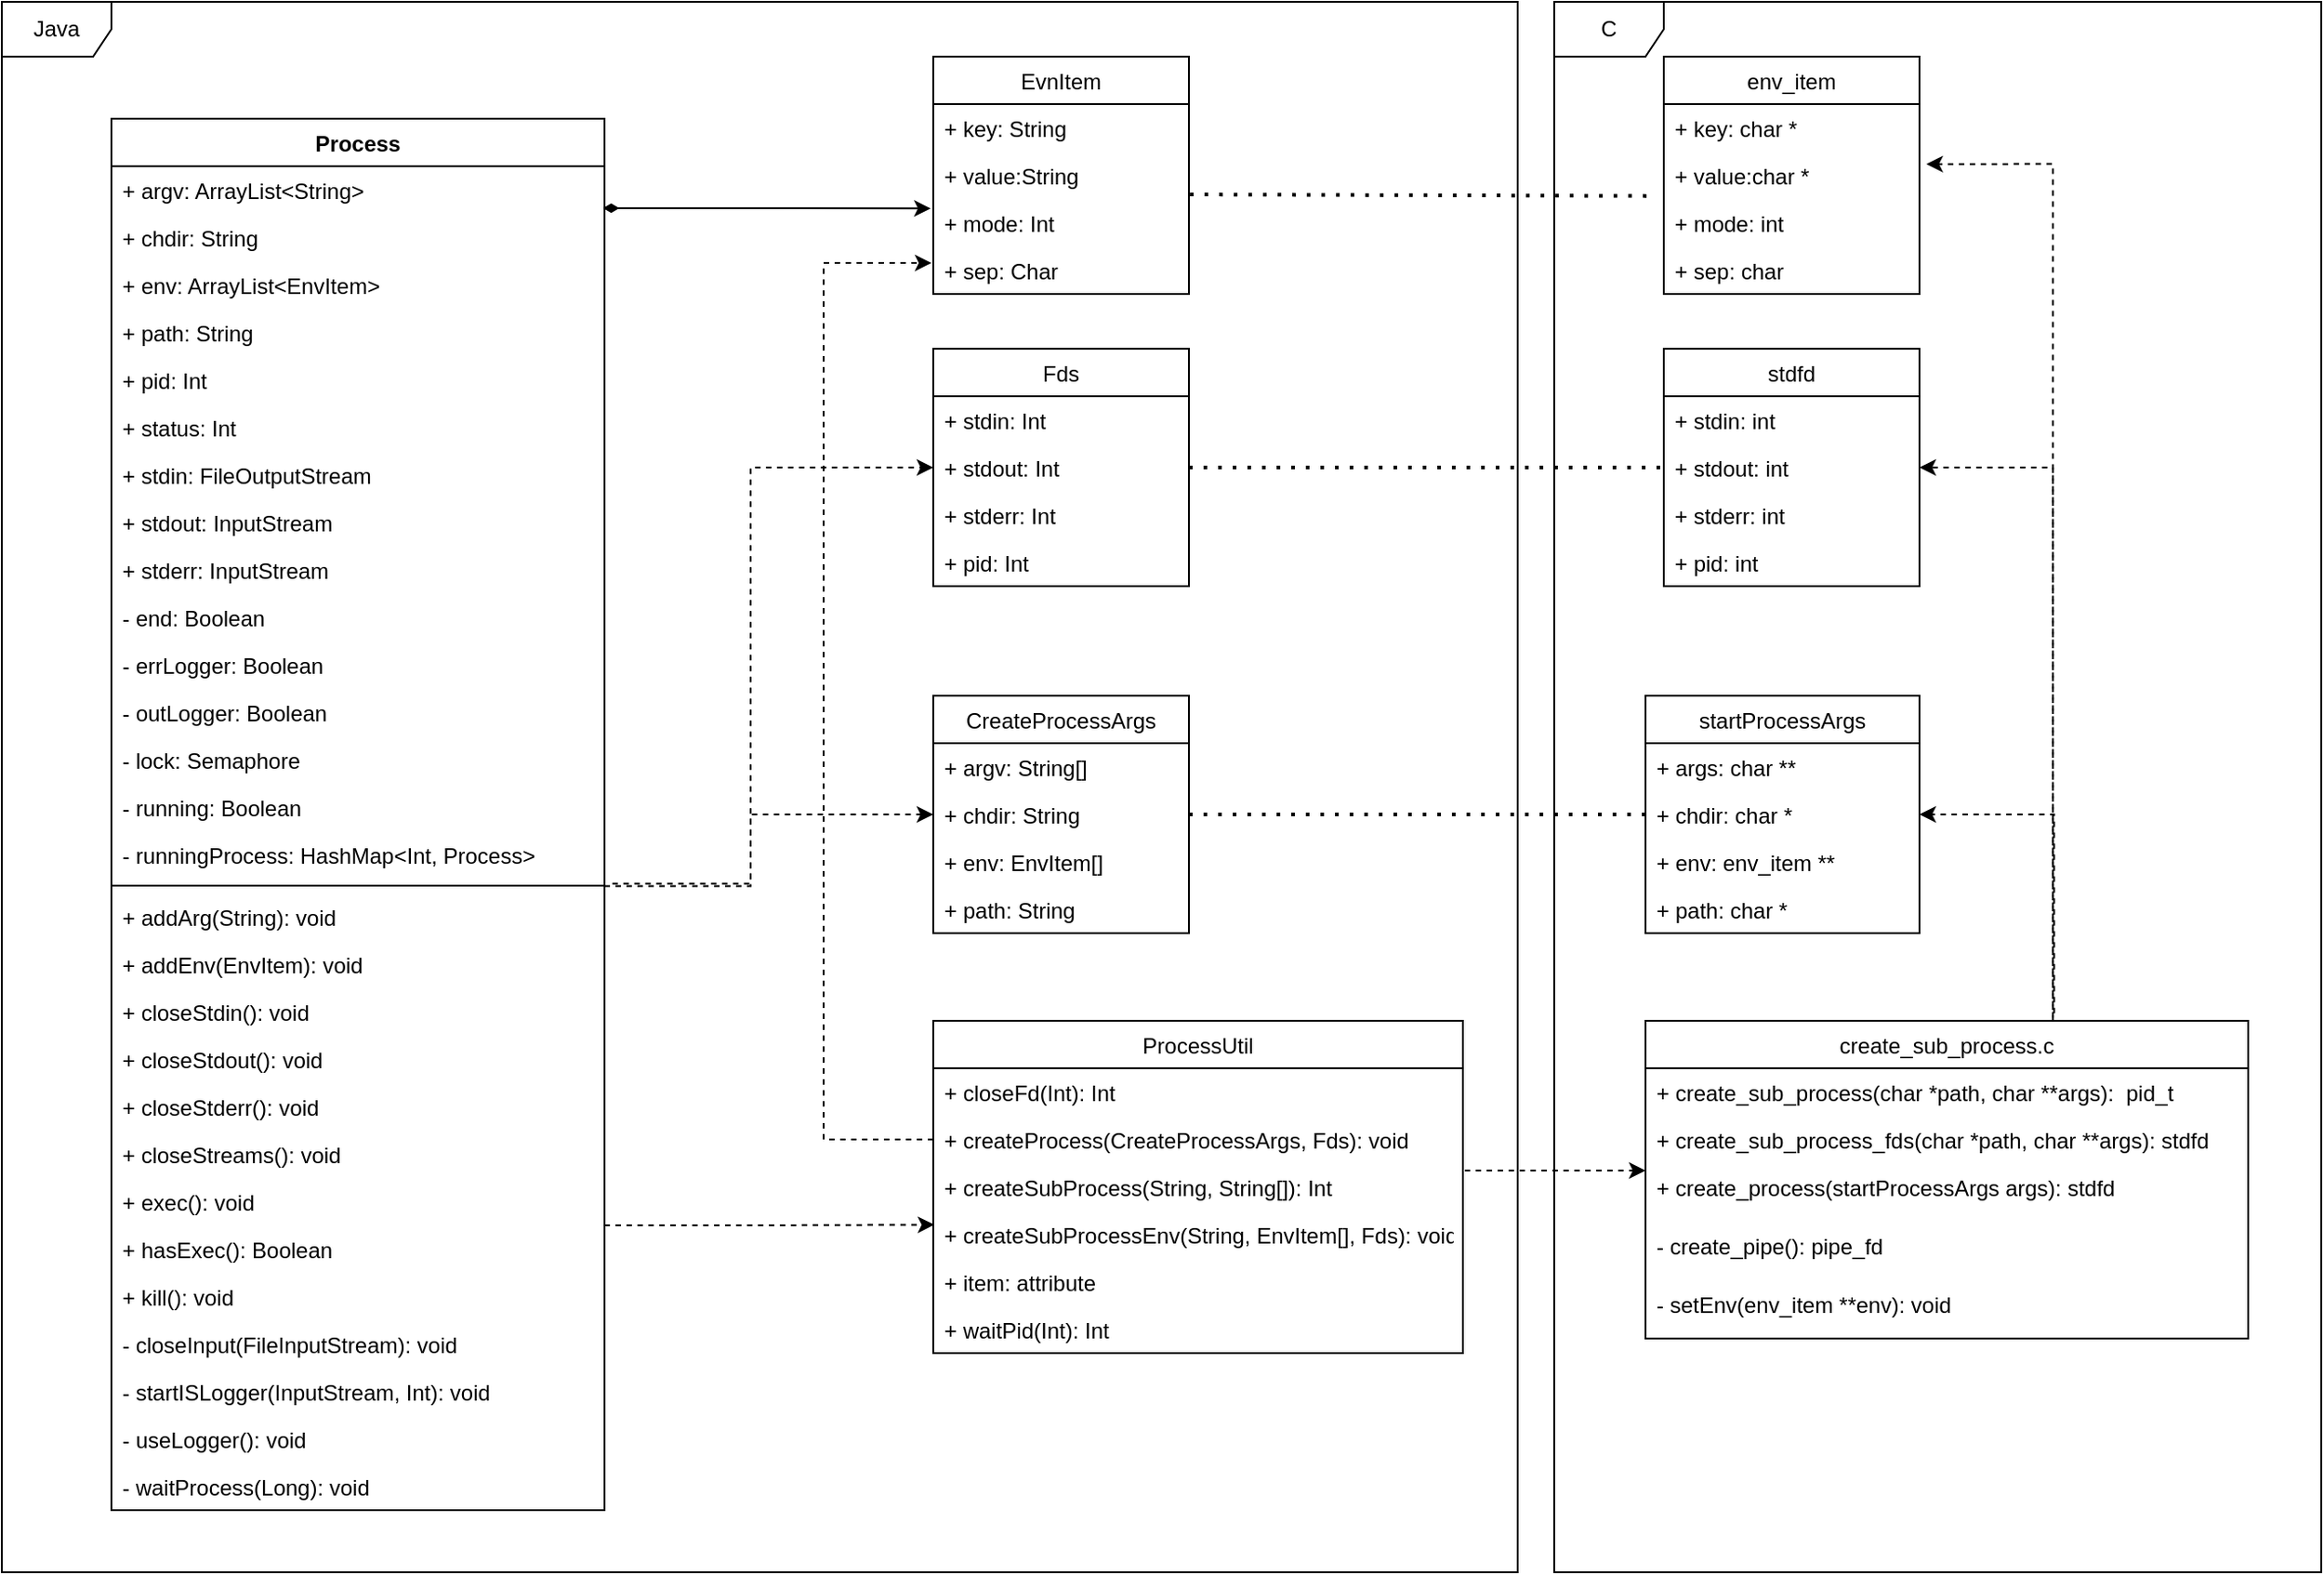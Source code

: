 <mxfile version="14.5.1" type="device"><diagram id="yMSHqFoEEhmh8SU-n6PS" name="第 1 页"><mxGraphModel dx="1843" dy="1323" grid="1" gridSize="10" guides="1" tooltips="1" connect="1" arrows="1" fold="1" page="1" pageScale="1" pageWidth="2336" pageHeight="1654" math="0" shadow="0"><root><mxCell id="0"/><mxCell id="1" parent="0"/><mxCell id="1XdBW2cK6Xfci8KrT_GD-104" value="C" style="shape=umlFrame;whiteSpace=wrap;html=1;" vertex="1" parent="1"><mxGeometry x="1140" y="160" width="420" height="860" as="geometry"/></mxCell><mxCell id="1XdBW2cK6Xfci8KrT_GD-103" value="Java" style="shape=umlFrame;whiteSpace=wrap;html=1;" vertex="1" parent="1"><mxGeometry x="290" y="160" width="830" height="860" as="geometry"/></mxCell><mxCell id="1XdBW2cK6Xfci8KrT_GD-2" value="EvnItem" style="swimlane;fontStyle=0;childLayout=stackLayout;horizontal=1;startSize=26;fillColor=none;horizontalStack=0;resizeParent=1;resizeParentMax=0;resizeLast=0;collapsible=1;marginBottom=0;" vertex="1" parent="1"><mxGeometry x="800" y="190" width="140" height="130" as="geometry"><mxRectangle x="360" y="190" width="80" height="26" as="alternateBounds"/></mxGeometry></mxCell><mxCell id="1XdBW2cK6Xfci8KrT_GD-3" value="+ key: String" style="text;strokeColor=none;fillColor=none;align=left;verticalAlign=top;spacingLeft=4;spacingRight=4;overflow=hidden;rotatable=0;points=[[0,0.5],[1,0.5]];portConstraint=eastwest;" vertex="1" parent="1XdBW2cK6Xfci8KrT_GD-2"><mxGeometry y="26" width="140" height="26" as="geometry"/></mxCell><mxCell id="1XdBW2cK6Xfci8KrT_GD-8" value="+ value:String" style="text;strokeColor=none;fillColor=none;align=left;verticalAlign=top;spacingLeft=4;spacingRight=4;overflow=hidden;rotatable=0;points=[[0,0.5],[1,0.5]];portConstraint=eastwest;" vertex="1" parent="1XdBW2cK6Xfci8KrT_GD-2"><mxGeometry y="52" width="140" height="26" as="geometry"/></mxCell><mxCell id="1XdBW2cK6Xfci8KrT_GD-4" value="+ mode: Int" style="text;strokeColor=none;fillColor=none;align=left;verticalAlign=top;spacingLeft=4;spacingRight=4;overflow=hidden;rotatable=0;points=[[0,0.5],[1,0.5]];portConstraint=eastwest;" vertex="1" parent="1XdBW2cK6Xfci8KrT_GD-2"><mxGeometry y="78" width="140" height="26" as="geometry"/></mxCell><mxCell id="1XdBW2cK6Xfci8KrT_GD-5" value="+ sep: Char" style="text;strokeColor=none;fillColor=none;align=left;verticalAlign=top;spacingLeft=4;spacingRight=4;overflow=hidden;rotatable=0;points=[[0,0.5],[1,0.5]];portConstraint=eastwest;" vertex="1" parent="1XdBW2cK6Xfci8KrT_GD-2"><mxGeometry y="104" width="140" height="26" as="geometry"/></mxCell><mxCell id="1XdBW2cK6Xfci8KrT_GD-9" value="Fds" style="swimlane;fontStyle=0;childLayout=stackLayout;horizontal=1;startSize=26;fillColor=none;horizontalStack=0;resizeParent=1;resizeParentMax=0;resizeLast=0;collapsible=1;marginBottom=0;" vertex="1" parent="1"><mxGeometry x="800" y="350" width="140" height="130" as="geometry"><mxRectangle x="360" y="190" width="80" height="26" as="alternateBounds"/></mxGeometry></mxCell><mxCell id="1XdBW2cK6Xfci8KrT_GD-10" value="+ stdin: Int" style="text;strokeColor=none;fillColor=none;align=left;verticalAlign=top;spacingLeft=4;spacingRight=4;overflow=hidden;rotatable=0;points=[[0,0.5],[1,0.5]];portConstraint=eastwest;" vertex="1" parent="1XdBW2cK6Xfci8KrT_GD-9"><mxGeometry y="26" width="140" height="26" as="geometry"/></mxCell><mxCell id="1XdBW2cK6Xfci8KrT_GD-11" value="+ stdout: Int" style="text;strokeColor=none;fillColor=none;align=left;verticalAlign=top;spacingLeft=4;spacingRight=4;overflow=hidden;rotatable=0;points=[[0,0.5],[1,0.5]];portConstraint=eastwest;" vertex="1" parent="1XdBW2cK6Xfci8KrT_GD-9"><mxGeometry y="52" width="140" height="26" as="geometry"/></mxCell><mxCell id="1XdBW2cK6Xfci8KrT_GD-12" value="+ stderr: Int" style="text;strokeColor=none;fillColor=none;align=left;verticalAlign=top;spacingLeft=4;spacingRight=4;overflow=hidden;rotatable=0;points=[[0,0.5],[1,0.5]];portConstraint=eastwest;" vertex="1" parent="1XdBW2cK6Xfci8KrT_GD-9"><mxGeometry y="78" width="140" height="26" as="geometry"/></mxCell><mxCell id="1XdBW2cK6Xfci8KrT_GD-13" value="+ pid: Int" style="text;strokeColor=none;fillColor=none;align=left;verticalAlign=top;spacingLeft=4;spacingRight=4;overflow=hidden;rotatable=0;points=[[0,0.5],[1,0.5]];portConstraint=eastwest;" vertex="1" parent="1XdBW2cK6Xfci8KrT_GD-9"><mxGeometry y="104" width="140" height="26" as="geometry"/></mxCell><mxCell id="1XdBW2cK6Xfci8KrT_GD-15" value="CreateProcessArgs" style="swimlane;fontStyle=0;childLayout=stackLayout;horizontal=1;startSize=26;fillColor=none;horizontalStack=0;resizeParent=1;resizeParentMax=0;resizeLast=0;collapsible=1;marginBottom=0;" vertex="1" parent="1"><mxGeometry x="800" y="540" width="140" height="130" as="geometry"/></mxCell><mxCell id="1XdBW2cK6Xfci8KrT_GD-16" value="+ argv: String[]" style="text;strokeColor=none;fillColor=none;align=left;verticalAlign=top;spacingLeft=4;spacingRight=4;overflow=hidden;rotatable=0;points=[[0,0.5],[1,0.5]];portConstraint=eastwest;" vertex="1" parent="1XdBW2cK6Xfci8KrT_GD-15"><mxGeometry y="26" width="140" height="26" as="geometry"/></mxCell><mxCell id="1XdBW2cK6Xfci8KrT_GD-17" value="+ chdir: String" style="text;strokeColor=none;fillColor=none;align=left;verticalAlign=top;spacingLeft=4;spacingRight=4;overflow=hidden;rotatable=0;points=[[0,0.5],[1,0.5]];portConstraint=eastwest;" vertex="1" parent="1XdBW2cK6Xfci8KrT_GD-15"><mxGeometry y="52" width="140" height="26" as="geometry"/></mxCell><mxCell id="1XdBW2cK6Xfci8KrT_GD-18" value="+ env: EnvItem[]" style="text;strokeColor=none;fillColor=none;align=left;verticalAlign=top;spacingLeft=4;spacingRight=4;overflow=hidden;rotatable=0;points=[[0,0.5],[1,0.5]];portConstraint=eastwest;" vertex="1" parent="1XdBW2cK6Xfci8KrT_GD-15"><mxGeometry y="78" width="140" height="26" as="geometry"/></mxCell><mxCell id="1XdBW2cK6Xfci8KrT_GD-19" value="+ path: String" style="text;strokeColor=none;fillColor=none;align=left;verticalAlign=top;spacingLeft=4;spacingRight=4;overflow=hidden;rotatable=0;points=[[0,0.5],[1,0.5]];portConstraint=eastwest;" vertex="1" parent="1XdBW2cK6Xfci8KrT_GD-15"><mxGeometry y="104" width="140" height="26" as="geometry"/></mxCell><mxCell id="1XdBW2cK6Xfci8KrT_GD-24" value="ProcessUtil" style="swimlane;fontStyle=0;childLayout=stackLayout;horizontal=1;startSize=26;fillColor=none;horizontalStack=0;resizeParent=1;resizeParentMax=0;resizeLast=0;collapsible=1;marginBottom=0;" vertex="1" parent="1"><mxGeometry x="800" y="718" width="290" height="182" as="geometry"/></mxCell><mxCell id="1XdBW2cK6Xfci8KrT_GD-25" value="+ closeFd(Int): Int" style="text;strokeColor=none;fillColor=none;align=left;verticalAlign=top;spacingLeft=4;spacingRight=4;overflow=hidden;rotatable=0;points=[[0,0.5],[1,0.5]];portConstraint=eastwest;" vertex="1" parent="1XdBW2cK6Xfci8KrT_GD-24"><mxGeometry y="26" width="290" height="26" as="geometry"/></mxCell><mxCell id="1XdBW2cK6Xfci8KrT_GD-26" value="+ createProcess(CreateProcessArgs, Fds): void" style="text;strokeColor=none;fillColor=none;align=left;verticalAlign=top;spacingLeft=4;spacingRight=4;overflow=hidden;rotatable=0;points=[[0,0.5],[1,0.5]];portConstraint=eastwest;" vertex="1" parent="1XdBW2cK6Xfci8KrT_GD-24"><mxGeometry y="52" width="290" height="26" as="geometry"/></mxCell><mxCell id="1XdBW2cK6Xfci8KrT_GD-83" value="+ createSubProcess(String, String[]): Int" style="text;strokeColor=none;fillColor=none;align=left;verticalAlign=top;spacingLeft=4;spacingRight=4;overflow=hidden;rotatable=0;points=[[0,0.5],[1,0.5]];portConstraint=eastwest;" vertex="1" parent="1XdBW2cK6Xfci8KrT_GD-24"><mxGeometry y="78" width="290" height="26" as="geometry"/></mxCell><mxCell id="1XdBW2cK6Xfci8KrT_GD-85" value="+ createSubProcessEnv(String, EnvItem[], Fds): void" style="text;strokeColor=none;fillColor=none;align=left;verticalAlign=top;spacingLeft=4;spacingRight=4;overflow=hidden;rotatable=0;points=[[0,0.5],[1,0.5]];portConstraint=eastwest;" vertex="1" parent="1XdBW2cK6Xfci8KrT_GD-24"><mxGeometry y="104" width="290" height="26" as="geometry"/></mxCell><mxCell id="1XdBW2cK6Xfci8KrT_GD-84" value="+ item: attribute" style="text;strokeColor=none;fillColor=none;align=left;verticalAlign=top;spacingLeft=4;spacingRight=4;overflow=hidden;rotatable=0;points=[[0,0.5],[1,0.5]];portConstraint=eastwest;" vertex="1" parent="1XdBW2cK6Xfci8KrT_GD-24"><mxGeometry y="130" width="290" height="26" as="geometry"/></mxCell><mxCell id="1XdBW2cK6Xfci8KrT_GD-27" value="+ waitPid(Int): Int" style="text;strokeColor=none;fillColor=none;align=left;verticalAlign=top;spacingLeft=4;spacingRight=4;overflow=hidden;rotatable=0;points=[[0,0.5],[1,0.5]];portConstraint=eastwest;" vertex="1" parent="1XdBW2cK6Xfci8KrT_GD-24"><mxGeometry y="156" width="290" height="26" as="geometry"/></mxCell><mxCell id="1XdBW2cK6Xfci8KrT_GD-28" value="Process" style="swimlane;fontStyle=1;align=center;verticalAlign=top;childLayout=stackLayout;horizontal=1;startSize=26;horizontalStack=0;resizeParent=1;resizeParentMax=0;resizeLast=0;collapsible=1;marginBottom=0;" vertex="1" parent="1"><mxGeometry x="350" y="224" width="270" height="762" as="geometry"/></mxCell><mxCell id="1XdBW2cK6Xfci8KrT_GD-29" value="+ argv: ArrayList&lt;String&gt;" style="text;strokeColor=none;fillColor=none;align=left;verticalAlign=top;spacingLeft=4;spacingRight=4;overflow=hidden;rotatable=0;points=[[0,0.5],[1,0.5]];portConstraint=eastwest;" vertex="1" parent="1XdBW2cK6Xfci8KrT_GD-28"><mxGeometry y="26" width="270" height="26" as="geometry"/></mxCell><mxCell id="1XdBW2cK6Xfci8KrT_GD-32" value="+ chdir: String" style="text;strokeColor=none;fillColor=none;align=left;verticalAlign=top;spacingLeft=4;spacingRight=4;overflow=hidden;rotatable=0;points=[[0,0.5],[1,0.5]];portConstraint=eastwest;" vertex="1" parent="1XdBW2cK6Xfci8KrT_GD-28"><mxGeometry y="52" width="270" height="26" as="geometry"/></mxCell><mxCell id="1XdBW2cK6Xfci8KrT_GD-33" value="+ env: ArrayList&lt;EnvItem&gt;" style="text;strokeColor=none;fillColor=none;align=left;verticalAlign=top;spacingLeft=4;spacingRight=4;overflow=hidden;rotatable=0;points=[[0,0.5],[1,0.5]];portConstraint=eastwest;" vertex="1" parent="1XdBW2cK6Xfci8KrT_GD-28"><mxGeometry y="78" width="270" height="26" as="geometry"/></mxCell><mxCell id="1XdBW2cK6Xfci8KrT_GD-37" value="+ path: String" style="text;strokeColor=none;fillColor=none;align=left;verticalAlign=top;spacingLeft=4;spacingRight=4;overflow=hidden;rotatable=0;points=[[0,0.5],[1,0.5]];portConstraint=eastwest;" vertex="1" parent="1XdBW2cK6Xfci8KrT_GD-28"><mxGeometry y="104" width="270" height="26" as="geometry"/></mxCell><mxCell id="1XdBW2cK6Xfci8KrT_GD-36" value="+ pid: Int" style="text;strokeColor=none;fillColor=none;align=left;verticalAlign=top;spacingLeft=4;spacingRight=4;overflow=hidden;rotatable=0;points=[[0,0.5],[1,0.5]];portConstraint=eastwest;" vertex="1" parent="1XdBW2cK6Xfci8KrT_GD-28"><mxGeometry y="130" width="270" height="26" as="geometry"/></mxCell><mxCell id="1XdBW2cK6Xfci8KrT_GD-41" value="+ status: Int" style="text;strokeColor=none;fillColor=none;align=left;verticalAlign=top;spacingLeft=4;spacingRight=4;overflow=hidden;rotatable=0;points=[[0,0.5],[1,0.5]];portConstraint=eastwest;" vertex="1" parent="1XdBW2cK6Xfci8KrT_GD-28"><mxGeometry y="156" width="270" height="26" as="geometry"/></mxCell><mxCell id="1XdBW2cK6Xfci8KrT_GD-45" value="+ stdin: FileOutputStream" style="text;strokeColor=none;fillColor=none;align=left;verticalAlign=top;spacingLeft=4;spacingRight=4;overflow=hidden;rotatable=0;points=[[0,0.5],[1,0.5]];portConstraint=eastwest;" vertex="1" parent="1XdBW2cK6Xfci8KrT_GD-28"><mxGeometry y="182" width="270" height="26" as="geometry"/></mxCell><mxCell id="1XdBW2cK6Xfci8KrT_GD-46" value="+ stdout: InputStream" style="text;strokeColor=none;fillColor=none;align=left;verticalAlign=top;spacingLeft=4;spacingRight=4;overflow=hidden;rotatable=0;points=[[0,0.5],[1,0.5]];portConstraint=eastwest;" vertex="1" parent="1XdBW2cK6Xfci8KrT_GD-28"><mxGeometry y="208" width="270" height="26" as="geometry"/></mxCell><mxCell id="1XdBW2cK6Xfci8KrT_GD-44" value="+ stderr: InputStream" style="text;strokeColor=none;fillColor=none;align=left;verticalAlign=top;spacingLeft=4;spacingRight=4;overflow=hidden;rotatable=0;points=[[0,0.5],[1,0.5]];portConstraint=eastwest;" vertex="1" parent="1XdBW2cK6Xfci8KrT_GD-28"><mxGeometry y="234" width="270" height="26" as="geometry"/></mxCell><mxCell id="1XdBW2cK6Xfci8KrT_GD-38" value="- end: Boolean" style="text;strokeColor=none;fillColor=none;align=left;verticalAlign=top;spacingLeft=4;spacingRight=4;overflow=hidden;rotatable=0;points=[[0,0.5],[1,0.5]];portConstraint=eastwest;" vertex="1" parent="1XdBW2cK6Xfci8KrT_GD-28"><mxGeometry y="260" width="270" height="26" as="geometry"/></mxCell><mxCell id="1XdBW2cK6Xfci8KrT_GD-34" value="- errLogger: Boolean" style="text;strokeColor=none;fillColor=none;align=left;verticalAlign=top;spacingLeft=4;spacingRight=4;overflow=hidden;rotatable=0;points=[[0,0.5],[1,0.5]];portConstraint=eastwest;" vertex="1" parent="1XdBW2cK6Xfci8KrT_GD-28"><mxGeometry y="286" width="270" height="26" as="geometry"/></mxCell><mxCell id="1XdBW2cK6Xfci8KrT_GD-35" value="- outLogger: Boolean" style="text;strokeColor=none;fillColor=none;align=left;verticalAlign=top;spacingLeft=4;spacingRight=4;overflow=hidden;rotatable=0;points=[[0,0.5],[1,0.5]];portConstraint=eastwest;" vertex="1" parent="1XdBW2cK6Xfci8KrT_GD-28"><mxGeometry y="312" width="270" height="26" as="geometry"/></mxCell><mxCell id="1XdBW2cK6Xfci8KrT_GD-43" value="- lock: Semaphore" style="text;strokeColor=none;fillColor=none;align=left;verticalAlign=top;spacingLeft=4;spacingRight=4;overflow=hidden;rotatable=0;points=[[0,0.5],[1,0.5]];portConstraint=eastwest;" vertex="1" parent="1XdBW2cK6Xfci8KrT_GD-28"><mxGeometry y="338" width="270" height="26" as="geometry"/></mxCell><mxCell id="1XdBW2cK6Xfci8KrT_GD-39" value="- running: Boolean" style="text;strokeColor=none;fillColor=none;align=left;verticalAlign=top;spacingLeft=4;spacingRight=4;overflow=hidden;rotatable=0;points=[[0,0.5],[1,0.5]];portConstraint=eastwest;" vertex="1" parent="1XdBW2cK6Xfci8KrT_GD-28"><mxGeometry y="364" width="270" height="26" as="geometry"/></mxCell><mxCell id="1XdBW2cK6Xfci8KrT_GD-42" value="- runningProcess: HashMap&lt;Int, Process&gt;" style="text;strokeColor=none;fillColor=none;align=left;verticalAlign=top;spacingLeft=4;spacingRight=4;overflow=hidden;rotatable=0;points=[[0,0.5],[1,0.5]];portConstraint=eastwest;" vertex="1" parent="1XdBW2cK6Xfci8KrT_GD-28"><mxGeometry y="390" width="270" height="26" as="geometry"/></mxCell><mxCell id="1XdBW2cK6Xfci8KrT_GD-30" value="" style="line;strokeWidth=1;fillColor=none;align=left;verticalAlign=middle;spacingTop=-1;spacingLeft=3;spacingRight=3;rotatable=0;labelPosition=right;points=[];portConstraint=eastwest;" vertex="1" parent="1XdBW2cK6Xfci8KrT_GD-28"><mxGeometry y="416" width="270" height="8" as="geometry"/></mxCell><mxCell id="1XdBW2cK6Xfci8KrT_GD-31" value="+ addArg(String): void" style="text;strokeColor=none;fillColor=none;align=left;verticalAlign=top;spacingLeft=4;spacingRight=4;overflow=hidden;rotatable=0;points=[[0,0.5],[1,0.5]];portConstraint=eastwest;" vertex="1" parent="1XdBW2cK6Xfci8KrT_GD-28"><mxGeometry y="424" width="270" height="26" as="geometry"/></mxCell><mxCell id="1XdBW2cK6Xfci8KrT_GD-48" value="+ addEnv(EnvItem): void" style="text;strokeColor=none;fillColor=none;align=left;verticalAlign=top;spacingLeft=4;spacingRight=4;overflow=hidden;rotatable=0;points=[[0,0.5],[1,0.5]];portConstraint=eastwest;" vertex="1" parent="1XdBW2cK6Xfci8KrT_GD-28"><mxGeometry y="450" width="270" height="26" as="geometry"/></mxCell><mxCell id="1XdBW2cK6Xfci8KrT_GD-47" value="+ closeStdin(): void" style="text;strokeColor=none;fillColor=none;align=left;verticalAlign=top;spacingLeft=4;spacingRight=4;overflow=hidden;rotatable=0;points=[[0,0.5],[1,0.5]];portConstraint=eastwest;" vertex="1" parent="1XdBW2cK6Xfci8KrT_GD-28"><mxGeometry y="476" width="270" height="26" as="geometry"/></mxCell><mxCell id="1XdBW2cK6Xfci8KrT_GD-51" value="+ closeStdout(): void" style="text;strokeColor=none;fillColor=none;align=left;verticalAlign=top;spacingLeft=4;spacingRight=4;overflow=hidden;rotatable=0;points=[[0,0.5],[1,0.5]];portConstraint=eastwest;" vertex="1" parent="1XdBW2cK6Xfci8KrT_GD-28"><mxGeometry y="502" width="270" height="26" as="geometry"/></mxCell><mxCell id="1XdBW2cK6Xfci8KrT_GD-52" value="+ closeStderr(): void" style="text;strokeColor=none;fillColor=none;align=left;verticalAlign=top;spacingLeft=4;spacingRight=4;overflow=hidden;rotatable=0;points=[[0,0.5],[1,0.5]];portConstraint=eastwest;" vertex="1" parent="1XdBW2cK6Xfci8KrT_GD-28"><mxGeometry y="528" width="270" height="26" as="geometry"/></mxCell><mxCell id="1XdBW2cK6Xfci8KrT_GD-53" value="+ closeStreams(): void" style="text;strokeColor=none;fillColor=none;align=left;verticalAlign=top;spacingLeft=4;spacingRight=4;overflow=hidden;rotatable=0;points=[[0,0.5],[1,0.5]];portConstraint=eastwest;" vertex="1" parent="1XdBW2cK6Xfci8KrT_GD-28"><mxGeometry y="554" width="270" height="26" as="geometry"/></mxCell><mxCell id="1XdBW2cK6Xfci8KrT_GD-54" value="+ exec(): void" style="text;strokeColor=none;fillColor=none;align=left;verticalAlign=top;spacingLeft=4;spacingRight=4;overflow=hidden;rotatable=0;points=[[0,0.5],[1,0.5]];portConstraint=eastwest;" vertex="1" parent="1XdBW2cK6Xfci8KrT_GD-28"><mxGeometry y="580" width="270" height="26" as="geometry"/></mxCell><mxCell id="1XdBW2cK6Xfci8KrT_GD-55" value="+ hasExec(): Boolean" style="text;strokeColor=none;fillColor=none;align=left;verticalAlign=top;spacingLeft=4;spacingRight=4;overflow=hidden;rotatable=0;points=[[0,0.5],[1,0.5]];portConstraint=eastwest;" vertex="1" parent="1XdBW2cK6Xfci8KrT_GD-28"><mxGeometry y="606" width="270" height="26" as="geometry"/></mxCell><mxCell id="1XdBW2cK6Xfci8KrT_GD-56" value="+ kill(): void" style="text;strokeColor=none;fillColor=none;align=left;verticalAlign=top;spacingLeft=4;spacingRight=4;overflow=hidden;rotatable=0;points=[[0,0.5],[1,0.5]];portConstraint=eastwest;" vertex="1" parent="1XdBW2cK6Xfci8KrT_GD-28"><mxGeometry y="632" width="270" height="26" as="geometry"/></mxCell><mxCell id="1XdBW2cK6Xfci8KrT_GD-50" value="- closeInput(FileInputStream): void" style="text;strokeColor=none;fillColor=none;align=left;verticalAlign=top;spacingLeft=4;spacingRight=4;overflow=hidden;rotatable=0;points=[[0,0.5],[1,0.5]];portConstraint=eastwest;" vertex="1" parent="1XdBW2cK6Xfci8KrT_GD-28"><mxGeometry y="658" width="270" height="26" as="geometry"/></mxCell><mxCell id="1XdBW2cK6Xfci8KrT_GD-57" value="- startISLogger(InputStream, Int): void" style="text;strokeColor=none;fillColor=none;align=left;verticalAlign=top;spacingLeft=4;spacingRight=4;overflow=hidden;rotatable=0;points=[[0,0.5],[1,0.5]];portConstraint=eastwest;" vertex="1" parent="1XdBW2cK6Xfci8KrT_GD-28"><mxGeometry y="684" width="270" height="26" as="geometry"/></mxCell><mxCell id="1XdBW2cK6Xfci8KrT_GD-58" value="- useLogger(): void" style="text;strokeColor=none;fillColor=none;align=left;verticalAlign=top;spacingLeft=4;spacingRight=4;overflow=hidden;rotatable=0;points=[[0,0.5],[1,0.5]];portConstraint=eastwest;" vertex="1" parent="1XdBW2cK6Xfci8KrT_GD-28"><mxGeometry y="710" width="270" height="26" as="geometry"/></mxCell><mxCell id="1XdBW2cK6Xfci8KrT_GD-59" value="- waitProcess(Long): void" style="text;strokeColor=none;fillColor=none;align=left;verticalAlign=top;spacingLeft=4;spacingRight=4;overflow=hidden;rotatable=0;points=[[0,0.5],[1,0.5]];portConstraint=eastwest;" vertex="1" parent="1XdBW2cK6Xfci8KrT_GD-28"><mxGeometry y="736" width="270" height="26" as="geometry"/></mxCell><mxCell id="1XdBW2cK6Xfci8KrT_GD-60" value="env_item" style="swimlane;fontStyle=0;childLayout=stackLayout;horizontal=1;startSize=26;fillColor=none;horizontalStack=0;resizeParent=1;resizeParentMax=0;resizeLast=0;collapsible=1;marginBottom=0;" vertex="1" parent="1"><mxGeometry x="1200" y="190" width="140" height="130" as="geometry"><mxRectangle x="360" y="190" width="80" height="26" as="alternateBounds"/></mxGeometry></mxCell><mxCell id="1XdBW2cK6Xfci8KrT_GD-61" value="+ key: char *" style="text;strokeColor=none;fillColor=none;align=left;verticalAlign=top;spacingLeft=4;spacingRight=4;overflow=hidden;rotatable=0;points=[[0,0.5],[1,0.5]];portConstraint=eastwest;" vertex="1" parent="1XdBW2cK6Xfci8KrT_GD-60"><mxGeometry y="26" width="140" height="26" as="geometry"/></mxCell><mxCell id="1XdBW2cK6Xfci8KrT_GD-62" value="+ value:char *" style="text;strokeColor=none;fillColor=none;align=left;verticalAlign=top;spacingLeft=4;spacingRight=4;overflow=hidden;rotatable=0;points=[[0,0.5],[1,0.5]];portConstraint=eastwest;" vertex="1" parent="1XdBW2cK6Xfci8KrT_GD-60"><mxGeometry y="52" width="140" height="26" as="geometry"/></mxCell><mxCell id="1XdBW2cK6Xfci8KrT_GD-63" value="+ mode: int" style="text;strokeColor=none;fillColor=none;align=left;verticalAlign=top;spacingLeft=4;spacingRight=4;overflow=hidden;rotatable=0;points=[[0,0.5],[1,0.5]];portConstraint=eastwest;" vertex="1" parent="1XdBW2cK6Xfci8KrT_GD-60"><mxGeometry y="78" width="140" height="26" as="geometry"/></mxCell><mxCell id="1XdBW2cK6Xfci8KrT_GD-64" value="+ sep: char" style="text;strokeColor=none;fillColor=none;align=left;verticalAlign=top;spacingLeft=4;spacingRight=4;overflow=hidden;rotatable=0;points=[[0,0.5],[1,0.5]];portConstraint=eastwest;" vertex="1" parent="1XdBW2cK6Xfci8KrT_GD-60"><mxGeometry y="104" width="140" height="26" as="geometry"/></mxCell><mxCell id="1XdBW2cK6Xfci8KrT_GD-65" value="stdfd" style="swimlane;fontStyle=0;childLayout=stackLayout;horizontal=1;startSize=26;fillColor=none;horizontalStack=0;resizeParent=1;resizeParentMax=0;resizeLast=0;collapsible=1;marginBottom=0;" vertex="1" parent="1"><mxGeometry x="1200" y="350" width="140" height="130" as="geometry"><mxRectangle x="360" y="190" width="80" height="26" as="alternateBounds"/></mxGeometry></mxCell><mxCell id="1XdBW2cK6Xfci8KrT_GD-66" value="+ stdin: int" style="text;strokeColor=none;fillColor=none;align=left;verticalAlign=top;spacingLeft=4;spacingRight=4;overflow=hidden;rotatable=0;points=[[0,0.5],[1,0.5]];portConstraint=eastwest;" vertex="1" parent="1XdBW2cK6Xfci8KrT_GD-65"><mxGeometry y="26" width="140" height="26" as="geometry"/></mxCell><mxCell id="1XdBW2cK6Xfci8KrT_GD-67" value="+ stdout: int" style="text;strokeColor=none;fillColor=none;align=left;verticalAlign=top;spacingLeft=4;spacingRight=4;overflow=hidden;rotatable=0;points=[[0,0.5],[1,0.5]];portConstraint=eastwest;" vertex="1" parent="1XdBW2cK6Xfci8KrT_GD-65"><mxGeometry y="52" width="140" height="26" as="geometry"/></mxCell><mxCell id="1XdBW2cK6Xfci8KrT_GD-68" value="+ stderr: int" style="text;strokeColor=none;fillColor=none;align=left;verticalAlign=top;spacingLeft=4;spacingRight=4;overflow=hidden;rotatable=0;points=[[0,0.5],[1,0.5]];portConstraint=eastwest;" vertex="1" parent="1XdBW2cK6Xfci8KrT_GD-65"><mxGeometry y="78" width="140" height="26" as="geometry"/></mxCell><mxCell id="1XdBW2cK6Xfci8KrT_GD-69" value="+ pid: int" style="text;strokeColor=none;fillColor=none;align=left;verticalAlign=top;spacingLeft=4;spacingRight=4;overflow=hidden;rotatable=0;points=[[0,0.5],[1,0.5]];portConstraint=eastwest;" vertex="1" parent="1XdBW2cK6Xfci8KrT_GD-65"><mxGeometry y="104" width="140" height="26" as="geometry"/></mxCell><mxCell id="1XdBW2cK6Xfci8KrT_GD-70" value="startProcessArgs" style="swimlane;fontStyle=0;childLayout=stackLayout;horizontal=1;startSize=26;fillColor=none;horizontalStack=0;resizeParent=1;resizeParentMax=0;resizeLast=0;collapsible=1;marginBottom=0;" vertex="1" parent="1"><mxGeometry x="1190" y="540" width="150" height="130" as="geometry"/></mxCell><mxCell id="1XdBW2cK6Xfci8KrT_GD-71" value="+ args: char **" style="text;strokeColor=none;fillColor=none;align=left;verticalAlign=top;spacingLeft=4;spacingRight=4;overflow=hidden;rotatable=0;points=[[0,0.5],[1,0.5]];portConstraint=eastwest;" vertex="1" parent="1XdBW2cK6Xfci8KrT_GD-70"><mxGeometry y="26" width="150" height="26" as="geometry"/></mxCell><mxCell id="1XdBW2cK6Xfci8KrT_GD-72" value="+ chdir: char *" style="text;strokeColor=none;fillColor=none;align=left;verticalAlign=top;spacingLeft=4;spacingRight=4;overflow=hidden;rotatable=0;points=[[0,0.5],[1,0.5]];portConstraint=eastwest;" vertex="1" parent="1XdBW2cK6Xfci8KrT_GD-70"><mxGeometry y="52" width="150" height="26" as="geometry"/></mxCell><mxCell id="1XdBW2cK6Xfci8KrT_GD-73" value="+ env: env_item **" style="text;strokeColor=none;fillColor=none;align=left;verticalAlign=top;spacingLeft=4;spacingRight=4;overflow=hidden;rotatable=0;points=[[0,0.5],[1,0.5]];portConstraint=eastwest;" vertex="1" parent="1XdBW2cK6Xfci8KrT_GD-70"><mxGeometry y="78" width="150" height="26" as="geometry"/></mxCell><mxCell id="1XdBW2cK6Xfci8KrT_GD-74" value="+ path: char *" style="text;strokeColor=none;fillColor=none;align=left;verticalAlign=top;spacingLeft=4;spacingRight=4;overflow=hidden;rotatable=0;points=[[0,0.5],[1,0.5]];portConstraint=eastwest;" vertex="1" parent="1XdBW2cK6Xfci8KrT_GD-70"><mxGeometry y="104" width="150" height="26" as="geometry"/></mxCell><mxCell id="1XdBW2cK6Xfci8KrT_GD-75" value="create_sub_process.c" style="swimlane;fontStyle=0;childLayout=stackLayout;horizontal=1;startSize=26;fillColor=none;horizontalStack=0;resizeParent=1;resizeParentMax=0;resizeLast=0;collapsible=1;marginBottom=0;" vertex="1" parent="1"><mxGeometry x="1190" y="718" width="330" height="174" as="geometry"/></mxCell><mxCell id="1XdBW2cK6Xfci8KrT_GD-76" value="+ create_sub_process(char *path, char **args):  pid_t" style="text;strokeColor=none;fillColor=none;align=left;verticalAlign=top;spacingLeft=4;spacingRight=4;overflow=hidden;rotatable=0;points=[[0,0.5],[1,0.5]];portConstraint=eastwest;" vertex="1" parent="1XdBW2cK6Xfci8KrT_GD-75"><mxGeometry y="26" width="330" height="26" as="geometry"/></mxCell><mxCell id="1XdBW2cK6Xfci8KrT_GD-77" value="+ create_sub_process_fds(char *path, char **args): stdfd" style="text;strokeColor=none;fillColor=none;align=left;verticalAlign=top;spacingLeft=4;spacingRight=4;overflow=hidden;rotatable=0;points=[[0,0.5],[1,0.5]];portConstraint=eastwest;" vertex="1" parent="1XdBW2cK6Xfci8KrT_GD-75"><mxGeometry y="52" width="330" height="26" as="geometry"/></mxCell><mxCell id="1XdBW2cK6Xfci8KrT_GD-78" value="+ create_process(startProcessArgs args): stdfd" style="text;strokeColor=none;fillColor=none;align=left;verticalAlign=top;spacingLeft=4;spacingRight=4;overflow=hidden;rotatable=0;points=[[0,0.5],[1,0.5]];portConstraint=eastwest;" vertex="1" parent="1XdBW2cK6Xfci8KrT_GD-75"><mxGeometry y="78" width="330" height="32" as="geometry"/></mxCell><mxCell id="1XdBW2cK6Xfci8KrT_GD-80" value="- create_pipe(): pipe_fd" style="text;strokeColor=none;fillColor=none;align=left;verticalAlign=top;spacingLeft=4;spacingRight=4;overflow=hidden;rotatable=0;points=[[0,0.5],[1,0.5]];portConstraint=eastwest;" vertex="1" parent="1XdBW2cK6Xfci8KrT_GD-75"><mxGeometry y="110" width="330" height="32" as="geometry"/></mxCell><mxCell id="1XdBW2cK6Xfci8KrT_GD-81" value="- setEnv(env_item **env): void" style="text;strokeColor=none;fillColor=none;align=left;verticalAlign=top;spacingLeft=4;spacingRight=4;overflow=hidden;rotatable=0;points=[[0,0.5],[1,0.5]];portConstraint=eastwest;" vertex="1" parent="1XdBW2cK6Xfci8KrT_GD-75"><mxGeometry y="142" width="330" height="32" as="geometry"/></mxCell><mxCell id="1XdBW2cK6Xfci8KrT_GD-87" value="" style="endArrow=classic;html=1;exitX=0.997;exitY=-0.117;exitDx=0;exitDy=0;startArrow=diamondThin;startFill=1;rounded=0;edgeStyle=orthogonalEdgeStyle;entryX=-0.01;entryY=0.198;entryDx=0;entryDy=0;entryPerimeter=0;exitPerimeter=0;" edge="1" parent="1" source="1XdBW2cK6Xfci8KrT_GD-32" target="1XdBW2cK6Xfci8KrT_GD-4"><mxGeometry width="50" height="50" relative="1" as="geometry"><mxPoint x="460" y="440" as="sourcePoint"/><mxPoint x="510" y="390" as="targetPoint"/></mxGeometry></mxCell><mxCell id="1XdBW2cK6Xfci8KrT_GD-88" value="" style="endArrow=classic;html=1;exitX=1.016;exitY=-0.198;exitDx=0;exitDy=0;entryX=0;entryY=0.5;entryDx=0;entryDy=0;exitPerimeter=0;edgeStyle=orthogonalEdgeStyle;rounded=0;dashed=1;" edge="1" parent="1" source="1XdBW2cK6Xfci8KrT_GD-31" target="1XdBW2cK6Xfci8KrT_GD-11"><mxGeometry width="50" height="50" relative="1" as="geometry"><mxPoint x="550" y="300" as="sourcePoint"/><mxPoint x="600" y="250" as="targetPoint"/><Array as="points"><mxPoint x="700" y="643"/><mxPoint x="700" y="415"/></Array></mxGeometry></mxCell><mxCell id="1XdBW2cK6Xfci8KrT_GD-89" value="" style="endArrow=classic;html=1;dashed=1;strokeColor=#000000;exitX=1;exitY=-0.143;exitDx=0;exitDy=0;exitPerimeter=0;entryX=0;entryY=0.5;entryDx=0;entryDy=0;rounded=0;edgeStyle=orthogonalEdgeStyle;" edge="1" parent="1" source="1XdBW2cK6Xfci8KrT_GD-31" target="1XdBW2cK6Xfci8KrT_GD-17"><mxGeometry width="50" height="50" relative="1" as="geometry"><mxPoint x="690" y="890" as="sourcePoint"/><mxPoint x="740" y="840" as="targetPoint"/><Array as="points"><mxPoint x="700" y="644"/><mxPoint x="700" y="605"/></Array></mxGeometry></mxCell><mxCell id="1XdBW2cK6Xfci8KrT_GD-90" value="" style="endArrow=classic;html=1;dashed=1;strokeColor=#000000;rounded=0;edgeStyle=orthogonalEdgeStyle;entryX=0.002;entryY=0.295;entryDx=0;entryDy=0;entryPerimeter=0;" edge="1" parent="1" target="1XdBW2cK6Xfci8KrT_GD-85"><mxGeometry width="50" height="50" relative="1" as="geometry"><mxPoint x="620" y="830" as="sourcePoint"/><mxPoint x="730" y="820" as="targetPoint"/><Array as="points"><mxPoint x="710" y="830"/><mxPoint x="710" y="829"/></Array></mxGeometry></mxCell><mxCell id="1XdBW2cK6Xfci8KrT_GD-92" style="edgeStyle=orthogonalEdgeStyle;rounded=0;orthogonalLoop=1;jettySize=auto;html=1;exitX=0;exitY=0.5;exitDx=0;exitDy=0;entryX=-0.007;entryY=0.347;entryDx=0;entryDy=0;dashed=1;startArrow=none;startFill=0;strokeColor=#000000;entryPerimeter=0;" edge="1" parent="1" source="1XdBW2cK6Xfci8KrT_GD-26" target="1XdBW2cK6Xfci8KrT_GD-5"><mxGeometry relative="1" as="geometry"><Array as="points"><mxPoint x="740" y="783"/><mxPoint x="740" y="303"/></Array></mxGeometry></mxCell><mxCell id="1XdBW2cK6Xfci8KrT_GD-95" value="" style="endArrow=none;dashed=1;html=1;dashPattern=1 3;strokeWidth=2;exitX=1.004;exitY=-0.096;exitDx=0;exitDy=0;exitPerimeter=0;entryX=-0.026;entryY=0.936;entryDx=0;entryDy=0;entryPerimeter=0;" edge="1" parent="1" source="1XdBW2cK6Xfci8KrT_GD-4" target="1XdBW2cK6Xfci8KrT_GD-62"><mxGeometry width="50" height="50" relative="1" as="geometry"><mxPoint x="1040" y="300" as="sourcePoint"/><mxPoint x="1090" y="250" as="targetPoint"/></mxGeometry></mxCell><mxCell id="1XdBW2cK6Xfci8KrT_GD-96" value="" style="endArrow=none;dashed=1;html=1;dashPattern=1 3;strokeWidth=2;exitX=1;exitY=0.5;exitDx=0;exitDy=0;entryX=0;entryY=0.5;entryDx=0;entryDy=0;" edge="1" parent="1" source="1XdBW2cK6Xfci8KrT_GD-11" target="1XdBW2cK6Xfci8KrT_GD-67"><mxGeometry width="50" height="50" relative="1" as="geometry"><mxPoint x="980" y="450" as="sourcePoint"/><mxPoint x="1030" y="400" as="targetPoint"/></mxGeometry></mxCell><mxCell id="1XdBW2cK6Xfci8KrT_GD-97" value="" style="endArrow=none;dashed=1;html=1;dashPattern=1 3;strokeWidth=2;exitX=1;exitY=0.5;exitDx=0;exitDy=0;entryX=0;entryY=0.5;entryDx=0;entryDy=0;" edge="1" parent="1" source="1XdBW2cK6Xfci8KrT_GD-17" target="1XdBW2cK6Xfci8KrT_GD-72"><mxGeometry width="50" height="50" relative="1" as="geometry"><mxPoint x="1010" y="640" as="sourcePoint"/><mxPoint x="1060" y="590" as="targetPoint"/></mxGeometry></mxCell><mxCell id="1XdBW2cK6Xfci8KrT_GD-98" value="" style="endArrow=classic;html=1;dashed=1;strokeColor=#000000;exitX=0.678;exitY=-0.024;exitDx=0;exitDy=0;entryX=1;entryY=0.5;entryDx=0;entryDy=0;edgeStyle=orthogonalEdgeStyle;rounded=0;exitPerimeter=0;" edge="1" parent="1" source="1XdBW2cK6Xfci8KrT_GD-75" target="1XdBW2cK6Xfci8KrT_GD-72"><mxGeometry width="50" height="50" relative="1" as="geometry"><mxPoint x="1340" y="730" as="sourcePoint"/><mxPoint x="1390" y="680" as="targetPoint"/></mxGeometry></mxCell><mxCell id="1XdBW2cK6Xfci8KrT_GD-99" value="" style="endArrow=classic;html=1;dashed=1;strokeColor=#000000;exitX=0.676;exitY=0;exitDx=0;exitDy=0;entryX=1;entryY=0.5;entryDx=0;entryDy=0;rounded=0;edgeStyle=orthogonalEdgeStyle;exitPerimeter=0;" edge="1" parent="1" source="1XdBW2cK6Xfci8KrT_GD-75" target="1XdBW2cK6Xfci8KrT_GD-67"><mxGeometry width="50" height="50" relative="1" as="geometry"><mxPoint x="1390" y="520" as="sourcePoint"/><mxPoint x="1440" y="470" as="targetPoint"/></mxGeometry></mxCell><mxCell id="1XdBW2cK6Xfci8KrT_GD-100" value="" style="endArrow=classic;html=1;dashed=1;strokeColor=#000000;entryX=1.027;entryY=0.263;entryDx=0;entryDy=0;entryPerimeter=0;edgeStyle=orthogonalEdgeStyle;exitX=0.676;exitY=-0.01;exitDx=0;exitDy=0;exitPerimeter=0;rounded=0;" edge="1" parent="1" source="1XdBW2cK6Xfci8KrT_GD-75" target="1XdBW2cK6Xfci8KrT_GD-62"><mxGeometry width="50" height="50" relative="1" as="geometry"><mxPoint x="1400" y="530" as="sourcePoint"/><mxPoint x="1450" y="480" as="targetPoint"/></mxGeometry></mxCell><mxCell id="1XdBW2cK6Xfci8KrT_GD-101" value="" style="endArrow=classic;html=1;dashed=1;strokeColor=#000000;entryX=0;entryY=0.125;entryDx=0;entryDy=0;entryPerimeter=0;" edge="1" parent="1" target="1XdBW2cK6Xfci8KrT_GD-78"><mxGeometry width="50" height="50" relative="1" as="geometry"><mxPoint x="1091" y="800" as="sourcePoint"/><mxPoint x="1170" y="812" as="targetPoint"/></mxGeometry></mxCell></root></mxGraphModel></diagram></mxfile>